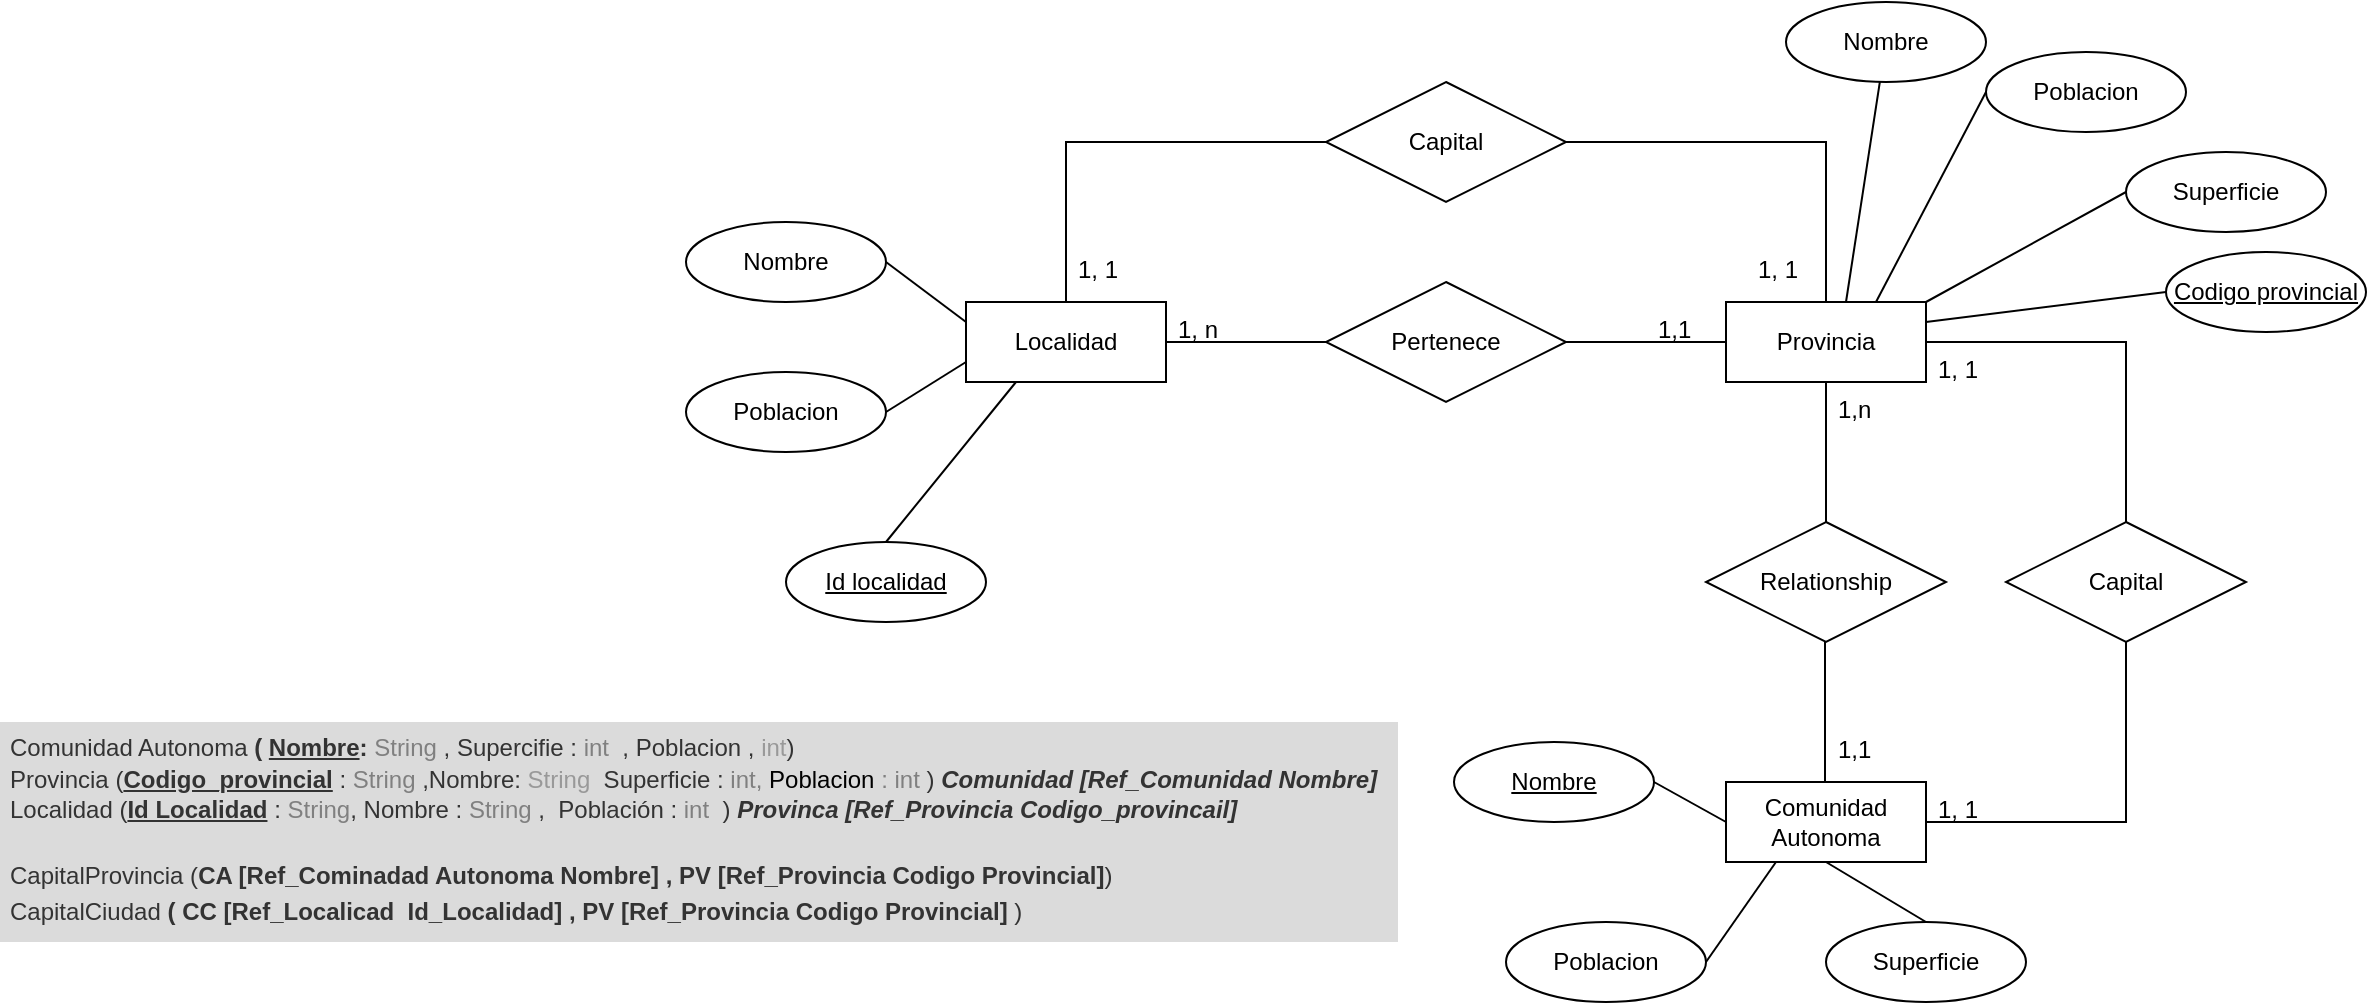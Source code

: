<mxfile version="22.0.4" type="github">
  <diagram name="Página-1" id="O5B5RIOYgE9C8spY2SOB">
    <mxGraphModel dx="2213" dy="1920" grid="1" gridSize="10" guides="1" tooltips="1" connect="1" arrows="1" fold="1" page="1" pageScale="1" pageWidth="827" pageHeight="1169" math="0" shadow="0">
      <root>
        <mxCell id="0" />
        <mxCell id="1" parent="0" />
        <mxCell id="CCkN2sUoQMnRnyJqYmDi-1" value="Localidad" style="whiteSpace=wrap;html=1;align=center;" parent="1" vertex="1">
          <mxGeometry x="70" y="130" width="100" height="40" as="geometry" />
        </mxCell>
        <mxCell id="CCkN2sUoQMnRnyJqYmDi-2" value="Nombre" style="ellipse;whiteSpace=wrap;html=1;align=center;" parent="1" vertex="1">
          <mxGeometry x="-70" y="90" width="100" height="40" as="geometry" />
        </mxCell>
        <mxCell id="CCkN2sUoQMnRnyJqYmDi-3" value="Poblacion" style="ellipse;whiteSpace=wrap;html=1;align=center;" parent="1" vertex="1">
          <mxGeometry x="-70" y="165" width="100" height="40" as="geometry" />
        </mxCell>
        <mxCell id="CCkN2sUoQMnRnyJqYmDi-4" value="Provincia" style="whiteSpace=wrap;html=1;align=center;" parent="1" vertex="1">
          <mxGeometry x="450" y="130" width="100" height="40" as="geometry" />
        </mxCell>
        <mxCell id="CCkN2sUoQMnRnyJqYmDi-5" value="Nombre" style="ellipse;whiteSpace=wrap;html=1;align=center;" parent="1" vertex="1">
          <mxGeometry x="480" y="-20" width="100" height="40" as="geometry" />
        </mxCell>
        <mxCell id="CCkN2sUoQMnRnyJqYmDi-6" value="Poblacion" style="ellipse;whiteSpace=wrap;html=1;align=center;" parent="1" vertex="1">
          <mxGeometry x="580" y="5" width="100" height="40" as="geometry" />
        </mxCell>
        <mxCell id="CCkN2sUoQMnRnyJqYmDi-7" value="Superficie" style="ellipse;whiteSpace=wrap;html=1;align=center;" parent="1" vertex="1">
          <mxGeometry x="650" y="55" width="100" height="40" as="geometry" />
        </mxCell>
        <mxCell id="CCkN2sUoQMnRnyJqYmDi-8" value="Comunidad Autonoma" style="whiteSpace=wrap;html=1;align=center;" parent="1" vertex="1">
          <mxGeometry x="450" y="370" width="100" height="40" as="geometry" />
        </mxCell>
        <mxCell id="CCkN2sUoQMnRnyJqYmDi-10" value="Poblacion" style="ellipse;whiteSpace=wrap;html=1;align=center;" parent="1" vertex="1">
          <mxGeometry x="340" y="440" width="100" height="40" as="geometry" />
        </mxCell>
        <mxCell id="CCkN2sUoQMnRnyJqYmDi-11" value="Superficie" style="ellipse;whiteSpace=wrap;html=1;align=center;" parent="1" vertex="1">
          <mxGeometry x="500" y="440" width="100" height="40" as="geometry" />
        </mxCell>
        <mxCell id="CCkN2sUoQMnRnyJqYmDi-12" value="Codigo provincial" style="ellipse;whiteSpace=wrap;html=1;align=center;fontStyle=4;" parent="1" vertex="1">
          <mxGeometry x="670" y="105" width="100" height="40" as="geometry" />
        </mxCell>
        <mxCell id="CCkN2sUoQMnRnyJqYmDi-14" value="Pertenece" style="shape=rhombus;perimeter=rhombusPerimeter;whiteSpace=wrap;html=1;align=center;" parent="1" vertex="1">
          <mxGeometry x="250" y="120" width="120" height="60" as="geometry" />
        </mxCell>
        <mxCell id="CCkN2sUoQMnRnyJqYmDi-16" value="" style="line;strokeWidth=1;rotatable=0;dashed=0;labelPosition=right;align=left;verticalAlign=middle;spacingTop=0;spacingLeft=6;points=[];portConstraint=eastwest;" parent="1" vertex="1">
          <mxGeometry x="170" y="145" width="80" height="10" as="geometry" />
        </mxCell>
        <mxCell id="CCkN2sUoQMnRnyJqYmDi-17" value="" style="line;strokeWidth=1;rotatable=0;dashed=0;labelPosition=right;align=left;verticalAlign=middle;spacingTop=0;spacingLeft=6;points=[];portConstraint=eastwest;" parent="1" vertex="1">
          <mxGeometry x="370" y="145" width="80" height="10" as="geometry" />
        </mxCell>
        <mxCell id="CCkN2sUoQMnRnyJqYmDi-18" value="1,1" style="text;strokeColor=none;fillColor=none;spacingLeft=4;spacingRight=4;overflow=hidden;rotatable=0;points=[[0,0.5],[1,0.5]];portConstraint=eastwest;fontSize=12;whiteSpace=wrap;html=1;" parent="1" vertex="1">
          <mxGeometry x="410" y="130" width="40" height="30" as="geometry" />
        </mxCell>
        <mxCell id="CCkN2sUoQMnRnyJqYmDi-19" value="1, n" style="text;strokeColor=none;fillColor=none;spacingLeft=4;spacingRight=4;overflow=hidden;rotatable=0;points=[[0,0.5],[1,0.5]];portConstraint=eastwest;fontSize=12;whiteSpace=wrap;html=1;" parent="1" vertex="1">
          <mxGeometry x="170" y="130" width="40" height="30" as="geometry" />
        </mxCell>
        <mxCell id="CCkN2sUoQMnRnyJqYmDi-20" value="Relationship" style="shape=rhombus;perimeter=rhombusPerimeter;whiteSpace=wrap;html=1;align=center;" parent="1" vertex="1">
          <mxGeometry x="440" y="240" width="120" height="60" as="geometry" />
        </mxCell>
        <mxCell id="CCkN2sUoQMnRnyJqYmDi-23" value="" style="endArrow=none;html=1;rounded=0;entryX=0.5;entryY=1;entryDx=0;entryDy=0;exitX=0.5;exitY=0;exitDx=0;exitDy=0;" parent="1" source="CCkN2sUoQMnRnyJqYmDi-20" target="CCkN2sUoQMnRnyJqYmDi-4" edge="1">
          <mxGeometry relative="1" as="geometry">
            <mxPoint x="330" y="390" as="sourcePoint" />
            <mxPoint x="490" y="390" as="targetPoint" />
          </mxGeometry>
        </mxCell>
        <mxCell id="CCkN2sUoQMnRnyJqYmDi-24" value="" style="endArrow=none;html=1;rounded=0;entryX=0.5;entryY=1;entryDx=0;entryDy=0;exitX=0.5;exitY=0;exitDx=0;exitDy=0;" parent="1" edge="1">
          <mxGeometry relative="1" as="geometry">
            <mxPoint x="499.5" y="370" as="sourcePoint" />
            <mxPoint x="499.5" y="300" as="targetPoint" />
          </mxGeometry>
        </mxCell>
        <mxCell id="CCkN2sUoQMnRnyJqYmDi-26" value="1,n" style="text;strokeColor=none;fillColor=none;spacingLeft=4;spacingRight=4;overflow=hidden;rotatable=0;points=[[0,0.5],[1,0.5]];portConstraint=eastwest;fontSize=12;whiteSpace=wrap;html=1;" parent="1" vertex="1">
          <mxGeometry x="500" y="170" width="40" height="30" as="geometry" />
        </mxCell>
        <mxCell id="CCkN2sUoQMnRnyJqYmDi-27" value="1,1" style="text;strokeColor=none;fillColor=none;spacingLeft=4;spacingRight=4;overflow=hidden;rotatable=0;points=[[0,0.5],[1,0.5]];portConstraint=eastwest;fontSize=12;whiteSpace=wrap;html=1;" parent="1" vertex="1">
          <mxGeometry x="500" y="340" width="40" height="30" as="geometry" />
        </mxCell>
        <mxCell id="CCkN2sUoQMnRnyJqYmDi-28" value="Capital" style="shape=rhombus;perimeter=rhombusPerimeter;whiteSpace=wrap;html=1;align=center;" parent="1" vertex="1">
          <mxGeometry x="250" y="20" width="120" height="60" as="geometry" />
        </mxCell>
        <mxCell id="CCkN2sUoQMnRnyJqYmDi-29" value="Capital" style="shape=rhombus;perimeter=rhombusPerimeter;whiteSpace=wrap;html=1;align=center;" parent="1" vertex="1">
          <mxGeometry x="590" y="240" width="120" height="60" as="geometry" />
        </mxCell>
        <mxCell id="CCkN2sUoQMnRnyJqYmDi-30" value="" style="endArrow=none;html=1;rounded=0;entryX=0;entryY=0.5;entryDx=0;entryDy=0;exitX=0.5;exitY=0;exitDx=0;exitDy=0;" parent="1" source="CCkN2sUoQMnRnyJqYmDi-1" target="CCkN2sUoQMnRnyJqYmDi-28" edge="1">
          <mxGeometry relative="1" as="geometry">
            <mxPoint x="360" y="290" as="sourcePoint" />
            <mxPoint x="520" y="290" as="targetPoint" />
            <Array as="points">
              <mxPoint x="120" y="50" />
            </Array>
          </mxGeometry>
        </mxCell>
        <mxCell id="CCkN2sUoQMnRnyJqYmDi-31" value="" style="endArrow=none;html=1;rounded=0;exitX=1;exitY=0.5;exitDx=0;exitDy=0;entryX=0.5;entryY=0;entryDx=0;entryDy=0;" parent="1" source="CCkN2sUoQMnRnyJqYmDi-28" target="CCkN2sUoQMnRnyJqYmDi-4" edge="1">
          <mxGeometry relative="1" as="geometry">
            <mxPoint x="360" y="290" as="sourcePoint" />
            <mxPoint x="520" y="290" as="targetPoint" />
            <Array as="points">
              <mxPoint x="500" y="50" />
            </Array>
          </mxGeometry>
        </mxCell>
        <mxCell id="CCkN2sUoQMnRnyJqYmDi-32" value="" style="endArrow=none;html=1;rounded=0;exitX=1;exitY=0.5;exitDx=0;exitDy=0;entryX=0.5;entryY=0;entryDx=0;entryDy=0;" parent="1" source="CCkN2sUoQMnRnyJqYmDi-4" target="CCkN2sUoQMnRnyJqYmDi-29" edge="1">
          <mxGeometry relative="1" as="geometry">
            <mxPoint x="360" y="290" as="sourcePoint" />
            <mxPoint x="520" y="290" as="targetPoint" />
            <Array as="points">
              <mxPoint x="650" y="150" />
            </Array>
          </mxGeometry>
        </mxCell>
        <mxCell id="CCkN2sUoQMnRnyJqYmDi-33" value="" style="endArrow=none;html=1;rounded=0;exitX=1;exitY=0.5;exitDx=0;exitDy=0;entryX=0.5;entryY=1;entryDx=0;entryDy=0;" parent="1" source="CCkN2sUoQMnRnyJqYmDi-8" target="CCkN2sUoQMnRnyJqYmDi-29" edge="1">
          <mxGeometry relative="1" as="geometry">
            <mxPoint x="360" y="290" as="sourcePoint" />
            <mxPoint x="520" y="290" as="targetPoint" />
            <Array as="points">
              <mxPoint x="650" y="390" />
            </Array>
          </mxGeometry>
        </mxCell>
        <mxCell id="CCkN2sUoQMnRnyJqYmDi-34" value="1, 1" style="text;strokeColor=none;fillColor=none;spacingLeft=4;spacingRight=4;overflow=hidden;rotatable=0;points=[[0,0.5],[1,0.5]];portConstraint=eastwest;fontSize=12;whiteSpace=wrap;html=1;" parent="1" vertex="1">
          <mxGeometry x="550" y="150" width="40" height="30" as="geometry" />
        </mxCell>
        <mxCell id="CCkN2sUoQMnRnyJqYmDi-35" value="1, 1" style="text;strokeColor=none;fillColor=none;spacingLeft=4;spacingRight=4;overflow=hidden;rotatable=0;points=[[0,0.5],[1,0.5]];portConstraint=eastwest;fontSize=12;whiteSpace=wrap;html=1;" parent="1" vertex="1">
          <mxGeometry x="550" y="370" width="40" height="30" as="geometry" />
        </mxCell>
        <mxCell id="CCkN2sUoQMnRnyJqYmDi-36" value="1, 1" style="text;strokeColor=none;fillColor=none;spacingLeft=4;spacingRight=4;overflow=hidden;rotatable=0;points=[[0,0.5],[1,0.5]];portConstraint=eastwest;fontSize=12;whiteSpace=wrap;html=1;" parent="1" vertex="1">
          <mxGeometry x="460" y="100" width="40" height="30" as="geometry" />
        </mxCell>
        <mxCell id="CCkN2sUoQMnRnyJqYmDi-37" value="1, 1" style="text;strokeColor=none;fillColor=none;spacingLeft=4;spacingRight=4;overflow=hidden;rotatable=0;points=[[0,0.5],[1,0.5]];portConstraint=eastwest;fontSize=12;whiteSpace=wrap;html=1;" parent="1" vertex="1">
          <mxGeometry x="120" y="100" width="40" height="30" as="geometry" />
        </mxCell>
        <mxCell id="CCkN2sUoQMnRnyJqYmDi-38" value="" style="endArrow=none;html=1;rounded=0;exitX=1;exitY=0.5;exitDx=0;exitDy=0;entryX=0;entryY=0.25;entryDx=0;entryDy=0;" parent="1" source="CCkN2sUoQMnRnyJqYmDi-2" target="CCkN2sUoQMnRnyJqYmDi-1" edge="1">
          <mxGeometry relative="1" as="geometry">
            <mxPoint x="360" y="290" as="sourcePoint" />
            <mxPoint x="520" y="290" as="targetPoint" />
          </mxGeometry>
        </mxCell>
        <mxCell id="CCkN2sUoQMnRnyJqYmDi-39" value="" style="endArrow=none;html=1;rounded=0;exitX=1;exitY=0.5;exitDx=0;exitDy=0;entryX=0;entryY=0.75;entryDx=0;entryDy=0;" parent="1" source="CCkN2sUoQMnRnyJqYmDi-3" target="CCkN2sUoQMnRnyJqYmDi-1" edge="1">
          <mxGeometry relative="1" as="geometry">
            <mxPoint x="40" y="120" as="sourcePoint" />
            <mxPoint x="80" y="150" as="targetPoint" />
          </mxGeometry>
        </mxCell>
        <mxCell id="CCkN2sUoQMnRnyJqYmDi-40" value="Id localidad" style="ellipse;whiteSpace=wrap;html=1;align=center;fontStyle=4;" parent="1" vertex="1">
          <mxGeometry x="-20" y="250" width="100" height="40" as="geometry" />
        </mxCell>
        <mxCell id="CCkN2sUoQMnRnyJqYmDi-42" value="" style="endArrow=none;html=1;rounded=0;exitX=0.5;exitY=0;exitDx=0;exitDy=0;entryX=0.25;entryY=1;entryDx=0;entryDy=0;" parent="1" source="CCkN2sUoQMnRnyJqYmDi-40" target="CCkN2sUoQMnRnyJqYmDi-1" edge="1">
          <mxGeometry relative="1" as="geometry">
            <mxPoint x="360" y="290" as="sourcePoint" />
            <mxPoint x="520" y="290" as="targetPoint" />
          </mxGeometry>
        </mxCell>
        <mxCell id="CCkN2sUoQMnRnyJqYmDi-43" value="Nombre" style="ellipse;whiteSpace=wrap;html=1;align=center;fontStyle=4;" parent="1" vertex="1">
          <mxGeometry x="314" y="350" width="100" height="40" as="geometry" />
        </mxCell>
        <mxCell id="CCkN2sUoQMnRnyJqYmDi-44" value="" style="endArrow=none;html=1;rounded=0;exitX=1;exitY=0.5;exitDx=0;exitDy=0;entryX=0;entryY=0.5;entryDx=0;entryDy=0;" parent="1" source="CCkN2sUoQMnRnyJqYmDi-43" target="CCkN2sUoQMnRnyJqYmDi-8" edge="1">
          <mxGeometry relative="1" as="geometry">
            <mxPoint x="360" y="290" as="sourcePoint" />
            <mxPoint x="520" y="290" as="targetPoint" />
          </mxGeometry>
        </mxCell>
        <mxCell id="CCkN2sUoQMnRnyJqYmDi-45" value="" style="endArrow=none;html=1;rounded=0;exitX=1;exitY=0.5;exitDx=0;exitDy=0;entryX=0.25;entryY=1;entryDx=0;entryDy=0;" parent="1" source="CCkN2sUoQMnRnyJqYmDi-10" target="CCkN2sUoQMnRnyJqYmDi-8" edge="1">
          <mxGeometry relative="1" as="geometry">
            <mxPoint x="360" y="290" as="sourcePoint" />
            <mxPoint x="520" y="290" as="targetPoint" />
          </mxGeometry>
        </mxCell>
        <mxCell id="CCkN2sUoQMnRnyJqYmDi-46" value="" style="endArrow=none;html=1;rounded=0;exitX=0.5;exitY=1;exitDx=0;exitDy=0;entryX=0.5;entryY=0;entryDx=0;entryDy=0;" parent="1" source="CCkN2sUoQMnRnyJqYmDi-8" target="CCkN2sUoQMnRnyJqYmDi-11" edge="1">
          <mxGeometry relative="1" as="geometry">
            <mxPoint x="360" y="290" as="sourcePoint" />
            <mxPoint x="520" y="290" as="targetPoint" />
          </mxGeometry>
        </mxCell>
        <mxCell id="CCkN2sUoQMnRnyJqYmDi-47" value="" style="endArrow=none;html=1;rounded=0;" parent="1" target="CCkN2sUoQMnRnyJqYmDi-5" edge="1">
          <mxGeometry relative="1" as="geometry">
            <mxPoint x="510" y="130" as="sourcePoint" />
            <mxPoint x="520" y="290" as="targetPoint" />
          </mxGeometry>
        </mxCell>
        <mxCell id="CCkN2sUoQMnRnyJqYmDi-48" value="" style="endArrow=none;html=1;rounded=0;exitX=0.75;exitY=0;exitDx=0;exitDy=0;entryX=0;entryY=0.5;entryDx=0;entryDy=0;" parent="1" source="CCkN2sUoQMnRnyJqYmDi-4" target="CCkN2sUoQMnRnyJqYmDi-6" edge="1">
          <mxGeometry relative="1" as="geometry">
            <mxPoint x="360" y="290" as="sourcePoint" />
            <mxPoint x="520" y="290" as="targetPoint" />
          </mxGeometry>
        </mxCell>
        <mxCell id="CCkN2sUoQMnRnyJqYmDi-49" value="" style="endArrow=none;html=1;rounded=0;exitX=1;exitY=0;exitDx=0;exitDy=0;entryX=0;entryY=0.5;entryDx=0;entryDy=0;" parent="1" source="CCkN2sUoQMnRnyJqYmDi-4" target="CCkN2sUoQMnRnyJqYmDi-7" edge="1">
          <mxGeometry relative="1" as="geometry">
            <mxPoint x="535" y="140" as="sourcePoint" />
            <mxPoint x="635" y="64" as="targetPoint" />
          </mxGeometry>
        </mxCell>
        <mxCell id="CCkN2sUoQMnRnyJqYmDi-50" value="" style="endArrow=none;html=1;rounded=0;exitX=1;exitY=0.25;exitDx=0;exitDy=0;entryX=0;entryY=0.5;entryDx=0;entryDy=0;" parent="1" source="CCkN2sUoQMnRnyJqYmDi-4" target="CCkN2sUoQMnRnyJqYmDi-12" edge="1">
          <mxGeometry relative="1" as="geometry">
            <mxPoint x="360" y="290" as="sourcePoint" />
            <mxPoint x="520" y="290" as="targetPoint" />
          </mxGeometry>
        </mxCell>
        <mxCell id="XM5MWYEIipquem8g6SMK-1" value="&lt;h1 style=&quot;line-height: 150%;&quot;&gt;&lt;div style=&quot;border-color: var(--border-color); font-size: 12px; line-height: 130%;&quot;&gt;&lt;font style=&quot;border-color: var(--border-color);&quot;&gt;&lt;span style=&quot;border-color: var(--border-color); font-weight: 400;&quot;&gt;Comunidad Autonoma&lt;b style=&quot;border-color: var(--border-color);&quot;&gt;&amp;nbsp;( &lt;u&gt;Nombre&lt;/u&gt;&lt;/b&gt;&lt;b style=&quot;border-color: var(--border-color);&quot;&gt;:&lt;/b&gt;&lt;font style=&quot;border-color: var(--border-color);&quot; color=&quot;#808080&quot;&gt;&amp;nbsp;String&lt;/font&gt;&amp;nbsp;, Supercifie : &lt;font color=&quot;#808080&quot;&gt;int&lt;/font&gt;&amp;nbsp; , Poblacion ,&lt;font color=&quot;#999999&quot;&gt; int&lt;/font&gt;)&lt;br&gt;&lt;/span&gt;&lt;/font&gt;&lt;/div&gt;&lt;div style=&quot;border-color: var(--border-color); font-size: 12px; line-height: 130%;&quot;&gt;&lt;font style=&quot;border-color: var(--border-color);&quot;&gt;&lt;span style=&quot;border-color: var(--border-color);&quot;&gt;&lt;span style=&quot;font-weight: 400;&quot;&gt;Provincia&lt;/span&gt;&lt;span style=&quot;border-color: var(--border-color);&quot;&gt;&lt;span style=&quot;font-weight: 400;&quot;&gt;&amp;nbsp;(&lt;/span&gt;&lt;u style=&quot;&quot;&gt;Codigo_provincial&lt;/u&gt;&lt;/span&gt;&lt;span style=&quot;font-weight: 400; border-color: var(--border-color);&quot;&gt;&amp;nbsp;&lt;/span&gt;&lt;span style=&quot;font-weight: 400; border-color: var(--border-color);&quot;&gt;:&amp;nbsp;&lt;/span&gt;&lt;font style=&quot;font-weight: 400; border-color: var(--border-color);&quot; color=&quot;#808080&quot;&gt;String&lt;/font&gt;&lt;span style=&quot;font-weight: 400; border-color: var(--border-color);&quot;&gt;&amp;nbsp;,Nombre: &lt;font color=&quot;#999999&quot;&gt;String&lt;/font&gt;&amp;nbsp; Superficie : &lt;font color=&quot;#808080&quot;&gt;int, &lt;/font&gt;&lt;font color=&quot;#000000&quot;&gt;Poblacion&lt;/font&gt;&lt;font color=&quot;#808080&quot;&gt; : int &lt;/font&gt;&lt;/span&gt;&lt;span style=&quot;border-color: var(--border-color);&quot;&gt;&lt;span style=&quot;font-weight: 400;&quot;&gt;) &lt;/span&gt;&lt;i&gt;Comunidad [Ref_Comunidad Nombre]&lt;/i&gt;&amp;nbsp;&lt;/span&gt;&lt;br&gt;&lt;/span&gt;&lt;/font&gt;&lt;/div&gt;&lt;div style=&quot;border-color: var(--border-color); font-size: 12px; line-height: 130%;&quot;&gt;&lt;font style=&quot;border-color: var(--border-color);&quot;&gt;&lt;span style=&quot;border-color: var(--border-color); font-weight: 400;&quot;&gt;Localidad&lt;/span&gt;&lt;span style=&quot;border-color: var(--border-color);&quot;&gt;&lt;span style=&quot;font-weight: 400;&quot;&gt;&amp;nbsp;(&lt;/span&gt;&lt;u&gt;Id Localidad&lt;/u&gt;&lt;/span&gt;&lt;span style=&quot;font-weight: 400;&quot;&gt;&amp;nbsp;:&amp;nbsp;&lt;/span&gt;&lt;font style=&quot;font-weight: 400; border-color: var(--border-color);&quot; color=&quot;#808080&quot;&gt;String&lt;/font&gt;&lt;b style=&quot;font-weight: 400; border-color: var(--border-color);&quot;&gt;,&lt;/b&gt;&lt;span style=&quot;font-weight: 400;&quot;&gt;&amp;nbsp;Nombre :&amp;nbsp;&lt;/span&gt;&lt;font style=&quot;font-weight: 400; border-color: var(--border-color);&quot; color=&quot;#808080&quot;&gt;String&lt;/font&gt;&lt;span style=&quot;font-weight: 400;&quot;&gt;&amp;nbsp;,&amp;nbsp; Población :&lt;/span&gt;&lt;font style=&quot;font-weight: 400; border-color: var(--border-color);&quot; color=&quot;#808080&quot;&gt;&amp;nbsp;int&lt;/font&gt;&lt;span style=&quot;font-weight: 400;&quot;&gt;&amp;nbsp;&lt;/span&gt;&lt;span style=&quot;font-weight: 400;&quot;&gt;&amp;nbsp;) &lt;/span&gt;&lt;i&gt;Provinca [Ref_Provincia Codigo_provincail]&lt;/i&gt;&lt;/font&gt;&lt;/div&gt;&lt;div style=&quot;border-color: var(--border-color); font-size: 12px; line-height: 130%;&quot;&gt;&lt;br&gt;&lt;/div&gt;&lt;div style=&quot;border-color: var(--border-color); font-size: 12px; line-height: 150%;&quot;&gt;&lt;font style=&quot;border-color: var(--border-color);&quot;&gt;&lt;span style=&quot;border-color: var(--border-color); font-weight: 400;&quot;&gt;CapitalProvincia&lt;/span&gt;&lt;b style=&quot;font-weight: 400; border-color: var(--border-color);&quot;&gt;&amp;nbsp;(&lt;/b&gt;&lt;b style=&quot;border-color: var(--border-color);&quot;&gt;CA [Ref_Cominadad Autonoma Nombre] , PV [Ref_Provincia Codigo Provincial]&lt;/b&gt;&lt;span style=&quot;font-weight: 400;&quot;&gt;)&amp;nbsp;&lt;/span&gt;&lt;/font&gt;&lt;/div&gt;&lt;div style=&quot;border-color: var(--border-color); font-weight: 400; font-size: 12px; line-height: 150%;&quot;&gt;&lt;/div&gt;&lt;i style=&quot;border-color: var(--border-color); font-weight: 400; font-size: 12px;&quot;&gt;&lt;div style=&quot;border-color: var(--border-color); font-style: normal; line-height: 150%;&quot;&gt;&lt;font style=&quot;border-color: var(--border-color);&quot;&gt;CapitalCiudad&lt;b style=&quot;border-color: var(--border-color);&quot;&gt;&amp;nbsp;(&lt;/b&gt;&lt;b style=&quot;border-color: var(--border-color);&quot;&gt;&amp;nbsp;&lt;/b&gt;&lt;/font&gt;&lt;i style=&quot;background-color: initial; border-color: var(--border-color);&quot;&gt;&lt;b style=&quot;border-color: var(--border-color); font-style: normal;&quot;&gt;CC [Ref_Localicad&amp;nbsp; Id_Localidad] , PV [Ref_Provincia Codigo Provincial]&lt;/b&gt;&lt;/i&gt;&lt;span style=&quot;background-color: initial;&quot;&gt;&amp;nbsp;)&lt;/span&gt;&lt;/div&gt;&lt;/i&gt;&lt;/h1&gt;" style="text;html=1;strokeColor=none;fillColor=#dbdbdb;spacing=5;spacingTop=-20;whiteSpace=wrap;overflow=hidden;rounded=0;fontColor=#333333;" vertex="1" parent="1">
          <mxGeometry x="-413" y="340" width="699" height="110" as="geometry" />
        </mxCell>
      </root>
    </mxGraphModel>
  </diagram>
</mxfile>
